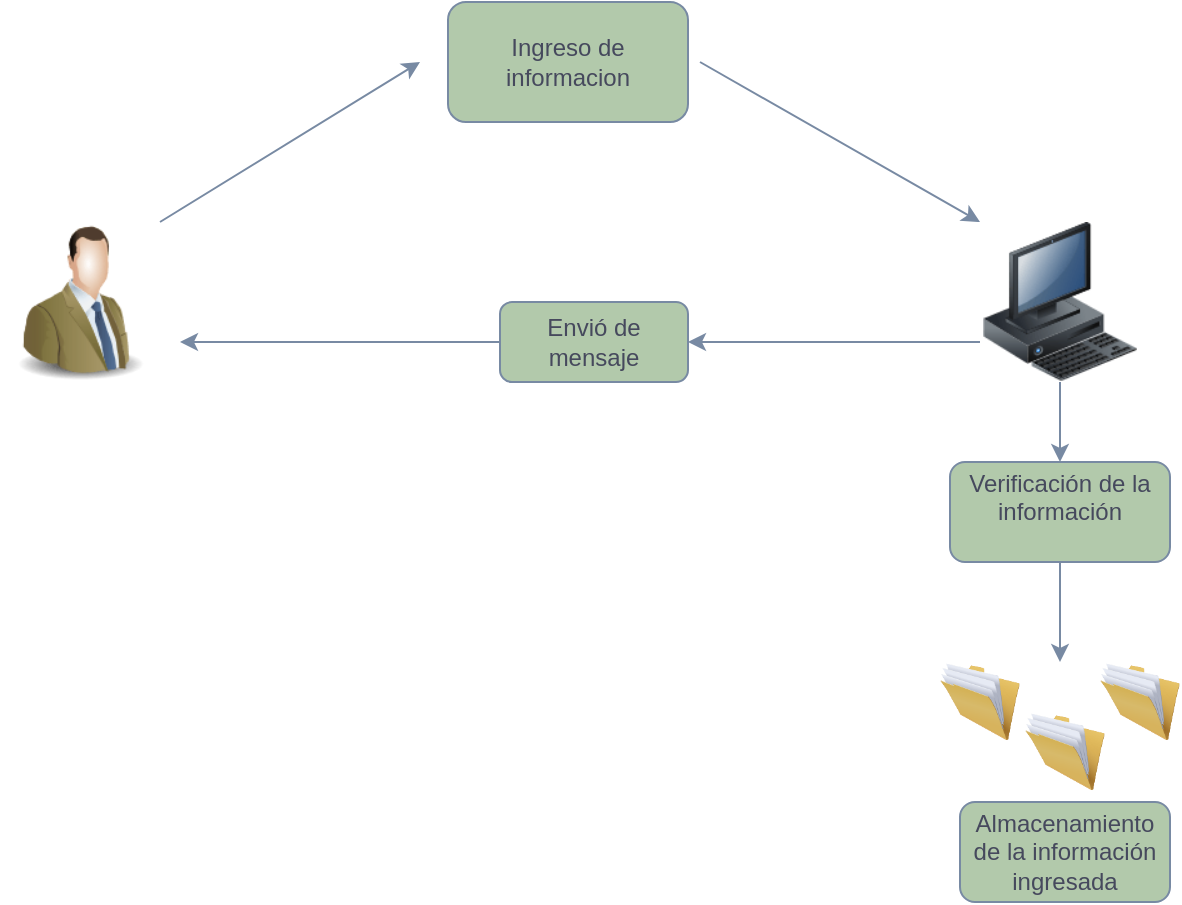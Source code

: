 <mxfile version="25.0.3">
  <diagram name="Página-1" id="LYfIAAjRsO1v3WT-ZA3s">
    <mxGraphModel dx="989" dy="538" grid="1" gridSize="10" guides="1" tooltips="1" connect="1" arrows="1" fold="1" page="1" pageScale="1" pageWidth="827" pageHeight="1169" math="0" shadow="0">
      <root>
        <mxCell id="0" />
        <mxCell id="1" parent="0" />
        <mxCell id="q68FN00SIWDFrrosR2Bi-1" value="" style="image;html=1;image=img/lib/clip_art/people/Suit_Man_Green_128x128.png;labelBackgroundColor=none;fillColor=#B2C9AB;strokeColor=#788AA3;fontColor=#46495D;" vertex="1" parent="1">
          <mxGeometry x="70" y="320" width="80" height="80" as="geometry" />
        </mxCell>
        <mxCell id="q68FN00SIWDFrrosR2Bi-3" value="" style="endArrow=classic;html=1;rounded=0;labelBackgroundColor=none;strokeColor=#788AA3;fontColor=default;" edge="1" parent="1">
          <mxGeometry width="50" height="50" relative="1" as="geometry">
            <mxPoint x="150" y="320" as="sourcePoint" />
            <mxPoint x="280" y="240" as="targetPoint" />
          </mxGeometry>
        </mxCell>
        <mxCell id="q68FN00SIWDFrrosR2Bi-4" value="" style="image;html=1;image=img/lib/clip_art/general/Full_Folder_128x128.png;labelBackgroundColor=none;fillColor=#B2C9AB;strokeColor=#788AA3;fontColor=#46495D;" vertex="1" parent="1">
          <mxGeometry x="540" y="540" width="40" height="40" as="geometry" />
        </mxCell>
        <mxCell id="q68FN00SIWDFrrosR2Bi-5" value="Ingreso de informacion" style="rounded=1;whiteSpace=wrap;html=1;labelBackgroundColor=none;fillColor=#B2C9AB;strokeColor=#788AA3;fontColor=#46495D;" vertex="1" parent="1">
          <mxGeometry x="294" y="210" width="120" height="60" as="geometry" />
        </mxCell>
        <mxCell id="q68FN00SIWDFrrosR2Bi-6" value="" style="endArrow=classic;html=1;rounded=0;labelBackgroundColor=none;strokeColor=#788AA3;fontColor=default;" edge="1" parent="1">
          <mxGeometry width="50" height="50" relative="1" as="geometry">
            <mxPoint x="420" y="240" as="sourcePoint" />
            <mxPoint x="560" y="320" as="targetPoint" />
          </mxGeometry>
        </mxCell>
        <mxCell id="q68FN00SIWDFrrosR2Bi-7" value="" style="image;html=1;image=img/lib/clip_art/computers/Workstation_128x128.png;labelBackgroundColor=none;fillColor=#B2C9AB;strokeColor=#788AA3;fontColor=#46495D;" vertex="1" parent="1">
          <mxGeometry x="560" y="320" width="80" height="80" as="geometry" />
        </mxCell>
        <mxCell id="q68FN00SIWDFrrosR2Bi-8" value="" style="endArrow=classic;html=1;rounded=0;labelBackgroundColor=none;strokeColor=#788AA3;fontColor=default;" edge="1" parent="1" target="q68FN00SIWDFrrosR2Bi-18">
          <mxGeometry width="50" height="50" relative="1" as="geometry">
            <mxPoint x="560" y="380" as="sourcePoint" />
            <mxPoint x="160" y="380" as="targetPoint" />
          </mxGeometry>
        </mxCell>
        <mxCell id="q68FN00SIWDFrrosR2Bi-10" value="" style="endArrow=classic;html=1;rounded=0;labelBackgroundColor=none;strokeColor=#788AA3;fontColor=default;" edge="1" parent="1">
          <mxGeometry width="50" height="50" relative="1" as="geometry">
            <mxPoint x="600" y="410" as="sourcePoint" />
            <mxPoint x="600.0" y="410" as="targetPoint" />
          </mxGeometry>
        </mxCell>
        <mxCell id="q68FN00SIWDFrrosR2Bi-12" value="Verificación de la información&lt;div&gt;&lt;br&gt;&lt;/div&gt;" style="rounded=1;whiteSpace=wrap;html=1;labelBackgroundColor=none;fillColor=#B2C9AB;strokeColor=#788AA3;fontColor=#46495D;" vertex="1" parent="1">
          <mxGeometry x="545" y="440" width="110" height="50" as="geometry" />
        </mxCell>
        <mxCell id="q68FN00SIWDFrrosR2Bi-13" value="" style="endArrow=classic;html=1;rounded=0;exitX=0.5;exitY=1;exitDx=0;exitDy=0;entryX=0.5;entryY=0;entryDx=0;entryDy=0;labelBackgroundColor=none;strokeColor=#788AA3;fontColor=default;" edge="1" parent="1" source="q68FN00SIWDFrrosR2Bi-7" target="q68FN00SIWDFrrosR2Bi-12">
          <mxGeometry width="50" height="50" relative="1" as="geometry">
            <mxPoint x="600" y="440" as="sourcePoint" />
            <mxPoint x="650" y="390" as="targetPoint" />
          </mxGeometry>
        </mxCell>
        <mxCell id="q68FN00SIWDFrrosR2Bi-14" value="" style="image;html=1;image=img/lib/clip_art/general/Full_Folder_128x128.png;labelBackgroundColor=none;fillColor=#B2C9AB;strokeColor=#788AA3;fontColor=#46495D;" vertex="1" parent="1">
          <mxGeometry x="582.5" y="565" width="40" height="40" as="geometry" />
        </mxCell>
        <mxCell id="q68FN00SIWDFrrosR2Bi-15" value="" style="image;html=1;image=img/lib/clip_art/general/Full_Folder_128x128.png;labelBackgroundColor=none;fillColor=#B2C9AB;strokeColor=#788AA3;fontColor=#46495D;" vertex="1" parent="1">
          <mxGeometry x="620" y="540" width="40" height="40" as="geometry" />
        </mxCell>
        <mxCell id="q68FN00SIWDFrrosR2Bi-16" value="Almacenamiento de la información ingresada" style="rounded=1;whiteSpace=wrap;html=1;labelBackgroundColor=none;fillColor=#B2C9AB;strokeColor=#788AA3;fontColor=#46495D;" vertex="1" parent="1">
          <mxGeometry x="550" y="610" width="105" height="50" as="geometry" />
        </mxCell>
        <mxCell id="q68FN00SIWDFrrosR2Bi-17" value="" style="endArrow=classic;html=1;rounded=0;labelBackgroundColor=none;strokeColor=#788AA3;fontColor=default;" edge="1" parent="1">
          <mxGeometry width="50" height="50" relative="1" as="geometry">
            <mxPoint x="600" y="490" as="sourcePoint" />
            <mxPoint x="600" y="540" as="targetPoint" />
          </mxGeometry>
        </mxCell>
        <mxCell id="q68FN00SIWDFrrosR2Bi-18" value="Envió de mensaje" style="rounded=1;whiteSpace=wrap;html=1;labelBackgroundColor=none;fillColor=#B2C9AB;strokeColor=#788AA3;fontColor=#46495D;" vertex="1" parent="1">
          <mxGeometry x="320" y="360" width="94" height="40" as="geometry" />
        </mxCell>
        <mxCell id="q68FN00SIWDFrrosR2Bi-21" value="" style="endArrow=classic;html=1;rounded=0;exitX=0;exitY=0.5;exitDx=0;exitDy=0;labelBackgroundColor=none;strokeColor=#788AA3;fontColor=default;" edge="1" parent="1" source="q68FN00SIWDFrrosR2Bi-18">
          <mxGeometry width="50" height="50" relative="1" as="geometry">
            <mxPoint x="310" y="380" as="sourcePoint" />
            <mxPoint x="160" y="380" as="targetPoint" />
          </mxGeometry>
        </mxCell>
      </root>
    </mxGraphModel>
  </diagram>
</mxfile>
